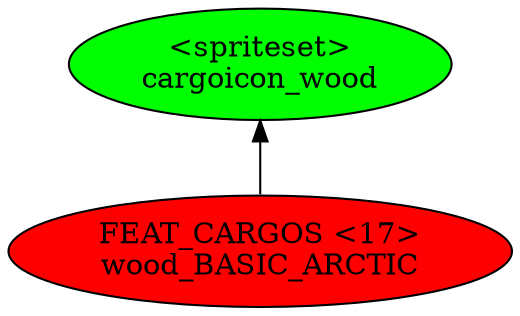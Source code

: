digraph {
rankdir="BT"
cargoicon_wood [fillcolor=green style="filled" label="<spriteset>\ncargoicon_wood"]
wood_BASIC_ARCTIC [fillcolor=red style="filled" label="FEAT_CARGOS <17>\nwood_BASIC_ARCTIC"]
wood_BASIC_ARCTIC->cargoicon_wood
}
